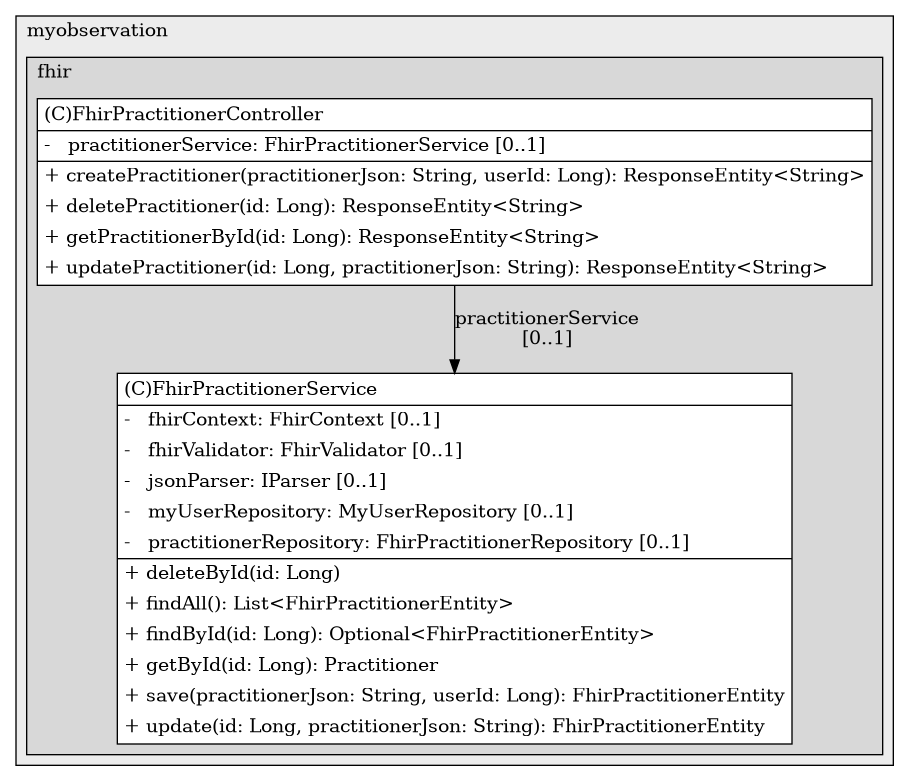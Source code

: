 @startuml

/' diagram meta data start
config=StructureConfiguration;
{
  "projectClassification": {
    "searchMode": "OpenProject", // OpenProject, AllProjects
    "includedProjects": "",
    "pathEndKeywords": "*.impl",
    "isClientPath": "",
    "isClientName": "",
    "isTestPath": "",
    "isTestName": "",
    "isMappingPath": "",
    "isMappingName": "",
    "isDataAccessPath": "",
    "isDataAccessName": "",
    "isDataStructurePath": "",
    "isDataStructureName": "",
    "isInterfaceStructuresPath": "",
    "isInterfaceStructuresName": "",
    "isEntryPointPath": "",
    "isEntryPointName": "",
    "treatFinalFieldsAsMandatory": false
  },
  "graphRestriction": {
    "classPackageExcludeFilter": "",
    "classPackageIncludeFilter": "",
    "classNameExcludeFilter": "",
    "classNameIncludeFilter": "",
    "methodNameExcludeFilter": "",
    "methodNameIncludeFilter": "",
    "removeByInheritance": "", // inheritance/annotation based filtering is done in a second step
    "removeByAnnotation": "",
    "removeByClassPackage": "", // cleanup the graph after inheritance/annotation based filtering is done
    "removeByClassName": "",
    "cutMappings": false,
    "cutEnum": true,
    "cutTests": true,
    "cutClient": true,
    "cutDataAccess": false,
    "cutInterfaceStructures": false,
    "cutDataStructures": false,
    "cutGetterAndSetter": true,
    "cutConstructors": true
  },
  "graphTraversal": {
    "forwardDepth": 6,
    "backwardDepth": 6,
    "classPackageExcludeFilter": "",
    "classPackageIncludeFilter": "",
    "classNameExcludeFilter": "",
    "classNameIncludeFilter": "",
    "methodNameExcludeFilter": "",
    "methodNameIncludeFilter": "",
    "hideMappings": false,
    "hideDataStructures": false,
    "hidePrivateMethods": true,
    "hideInterfaceCalls": true, // indirection: implementation -> interface (is hidden) -> implementation
    "onlyShowApplicationEntryPoints": false, // root node is included
    "useMethodCallsForStructureDiagram": "ForwardOnly" // ForwardOnly, BothDirections, No
  },
  "details": {
    "aggregation": "GroupByClass", // ByClass, GroupByClass, None
    "showClassGenericTypes": true,
    "showMethods": true,
    "showMethodParameterNames": true,
    "showMethodParameterTypes": true,
    "showMethodReturnType": true,
    "showPackageLevels": 2,
    "showDetailedClassStructure": true
  },
  "rootClass": "com.myobservation.fhir.controller.FhirPractitionerController",
  "extensionCallbackMethod": "" // qualified.class.name#methodName - signature: public static String method(String)
}
diagram meta data end '/



digraph g {
    rankdir="TB"
    splines=polyline
    

'nodes 
subgraph cluster_940295936 { 
   	label=myobservation
	labeljust=l
	fillcolor="#ececec"
	style=filled
   
   subgraph cluster_1376730215 { 
   	label=fhir
	labeljust=l
	fillcolor="#d8d8d8"
	style=filled
   
   FhirPractitionerController892914332[
	label=<<TABLE BORDER="1" CELLBORDER="0" CELLPADDING="4" CELLSPACING="0">
<TR><TD ALIGN="LEFT" >(C)FhirPractitionerController</TD></TR>
<HR/>
<TR><TD ALIGN="LEFT" >-   practitionerService: FhirPractitionerService [0..1]</TD></TR>
<HR/>
<TR><TD ALIGN="LEFT" >+ createPractitioner(practitionerJson: String, userId: Long): ResponseEntity&lt;String&gt;</TD></TR>
<TR><TD ALIGN="LEFT" >+ deletePractitioner(id: Long): ResponseEntity&lt;String&gt;</TD></TR>
<TR><TD ALIGN="LEFT" >+ getPractitionerById(id: Long): ResponseEntity&lt;String&gt;</TD></TR>
<TR><TD ALIGN="LEFT" >+ updatePractitioner(id: Long, practitionerJson: String): ResponseEntity&lt;String&gt;</TD></TR>
</TABLE>>
	style=filled
	margin=0
	shape=plaintext
	fillcolor="#FFFFFF"
];

FhirPractitionerService1642493459[
	label=<<TABLE BORDER="1" CELLBORDER="0" CELLPADDING="4" CELLSPACING="0">
<TR><TD ALIGN="LEFT" >(C)FhirPractitionerService</TD></TR>
<HR/>
<TR><TD ALIGN="LEFT" >-   fhirContext: FhirContext [0..1]</TD></TR>
<TR><TD ALIGN="LEFT" >-   fhirValidator: FhirValidator [0..1]</TD></TR>
<TR><TD ALIGN="LEFT" >-   jsonParser: IParser [0..1]</TD></TR>
<TR><TD ALIGN="LEFT" >-   myUserRepository: MyUserRepository [0..1]</TD></TR>
<TR><TD ALIGN="LEFT" >-   practitionerRepository: FhirPractitionerRepository [0..1]</TD></TR>
<HR/>
<TR><TD ALIGN="LEFT" >+ deleteById(id: Long)</TD></TR>
<TR><TD ALIGN="LEFT" >+ findAll(): List&lt;FhirPractitionerEntity&gt;</TD></TR>
<TR><TD ALIGN="LEFT" >+ findById(id: Long): Optional&lt;FhirPractitionerEntity&gt;</TD></TR>
<TR><TD ALIGN="LEFT" >+ getById(id: Long): Practitioner</TD></TR>
<TR><TD ALIGN="LEFT" >+ save(practitionerJson: String, userId: Long): FhirPractitionerEntity</TD></TR>
<TR><TD ALIGN="LEFT" >+ update(id: Long, practitionerJson: String): FhirPractitionerEntity</TD></TR>
</TABLE>>
	style=filled
	margin=0
	shape=plaintext
	fillcolor="#FFFFFF"
];
} 
} 

'edges    
FhirPractitionerController892914332 -> FhirPractitionerService1642493459[label="practitionerService
[0..1]"];
    
}
@enduml
